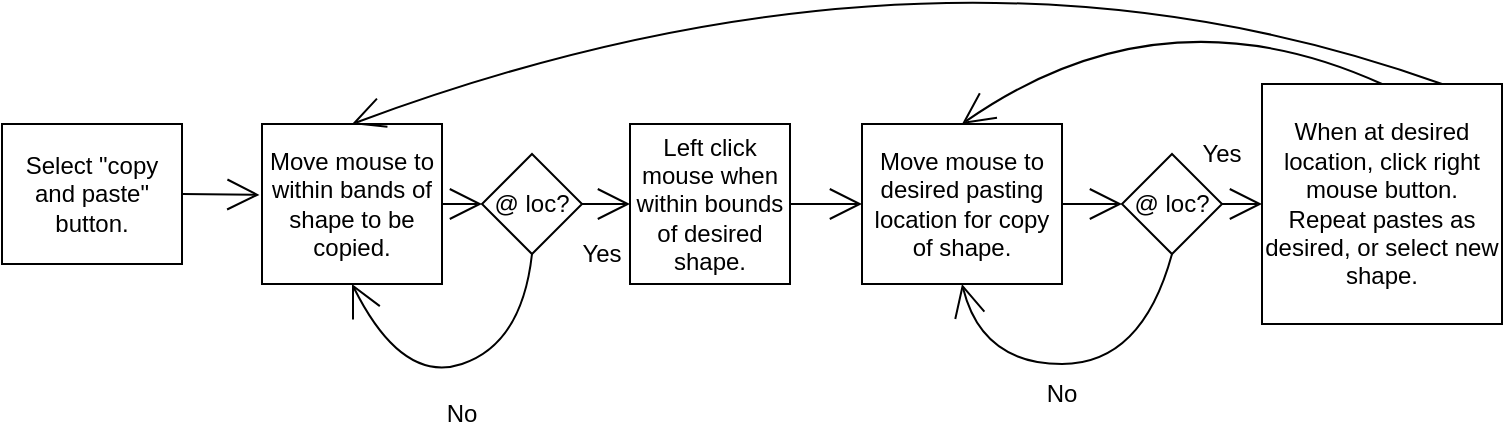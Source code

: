 <mxfile version="20.2.3" type="github">
  <diagram id="C5RBs43oDa-KdzZeNtuy" name="Page-1">
    <mxGraphModel dx="2146" dy="897" grid="1" gridSize="10" guides="1" tooltips="1" connect="1" arrows="1" fold="1" page="1" pageScale="1" pageWidth="827" pageHeight="1169" math="0" shadow="0">
      <root>
        <mxCell id="WIyWlLk6GJQsqaUBKTNV-0" />
        <mxCell id="WIyWlLk6GJQsqaUBKTNV-1" parent="WIyWlLk6GJQsqaUBKTNV-0" />
        <mxCell id="VZbGB21oEdIR4fVDhX-7-14" style="edgeStyle=none;curved=1;rounded=0;orthogonalLoop=1;jettySize=auto;html=1;exitX=1;exitY=0.5;exitDx=0;exitDy=0;entryX=-0.014;entryY=0.443;entryDx=0;entryDy=0;entryPerimeter=0;endArrow=open;startSize=14;endSize=14;sourcePerimeterSpacing=8;targetPerimeterSpacing=8;" edge="1" parent="WIyWlLk6GJQsqaUBKTNV-1" source="VZbGB21oEdIR4fVDhX-7-0" target="VZbGB21oEdIR4fVDhX-7-5">
          <mxGeometry relative="1" as="geometry" />
        </mxCell>
        <mxCell id="VZbGB21oEdIR4fVDhX-7-0" value="Select &quot;copy and paste&quot; button." style="rounded=0;whiteSpace=wrap;html=1;hachureGap=4;" vertex="1" parent="WIyWlLk6GJQsqaUBKTNV-1">
          <mxGeometry x="20" y="120" width="90" height="70" as="geometry" />
        </mxCell>
        <mxCell id="VZbGB21oEdIR4fVDhX-7-15" style="edgeStyle=none;curved=1;rounded=0;orthogonalLoop=1;jettySize=auto;html=1;exitX=1;exitY=0.5;exitDx=0;exitDy=0;entryX=0;entryY=0.5;entryDx=0;entryDy=0;endArrow=open;startSize=14;endSize=14;sourcePerimeterSpacing=8;targetPerimeterSpacing=8;" edge="1" parent="WIyWlLk6GJQsqaUBKTNV-1" source="VZbGB21oEdIR4fVDhX-7-5" target="VZbGB21oEdIR4fVDhX-7-12">
          <mxGeometry relative="1" as="geometry" />
        </mxCell>
        <mxCell id="VZbGB21oEdIR4fVDhX-7-5" value="Move mouse to within bands of shape to be copied." style="rounded=0;whiteSpace=wrap;html=1;hachureGap=4;" vertex="1" parent="WIyWlLk6GJQsqaUBKTNV-1">
          <mxGeometry x="150" y="120" width="90" height="80" as="geometry" />
        </mxCell>
        <mxCell id="VZbGB21oEdIR4fVDhX-7-17" style="edgeStyle=none;curved=1;rounded=0;orthogonalLoop=1;jettySize=auto;html=1;exitX=1;exitY=0.5;exitDx=0;exitDy=0;entryX=0;entryY=0.5;entryDx=0;entryDy=0;endArrow=open;startSize=14;endSize=14;sourcePerimeterSpacing=8;targetPerimeterSpacing=8;" edge="1" parent="WIyWlLk6GJQsqaUBKTNV-1" source="VZbGB21oEdIR4fVDhX-7-6" target="VZbGB21oEdIR4fVDhX-7-7">
          <mxGeometry relative="1" as="geometry" />
        </mxCell>
        <mxCell id="VZbGB21oEdIR4fVDhX-7-6" value="Left click mouse when within bounds of desired shape." style="rounded=0;whiteSpace=wrap;html=1;hachureGap=4;" vertex="1" parent="WIyWlLk6GJQsqaUBKTNV-1">
          <mxGeometry x="334" y="120" width="80" height="80" as="geometry" />
        </mxCell>
        <mxCell id="VZbGB21oEdIR4fVDhX-7-18" style="edgeStyle=none;curved=1;rounded=0;orthogonalLoop=1;jettySize=auto;html=1;exitX=1;exitY=0.5;exitDx=0;exitDy=0;entryX=0;entryY=0.5;entryDx=0;entryDy=0;endArrow=open;startSize=14;endSize=14;sourcePerimeterSpacing=8;targetPerimeterSpacing=8;" edge="1" parent="WIyWlLk6GJQsqaUBKTNV-1" source="VZbGB21oEdIR4fVDhX-7-7" target="VZbGB21oEdIR4fVDhX-7-13">
          <mxGeometry relative="1" as="geometry" />
        </mxCell>
        <mxCell id="VZbGB21oEdIR4fVDhX-7-7" value="Move mouse to desired pasting location for copy of shape." style="rounded=0;whiteSpace=wrap;html=1;hachureGap=4;" vertex="1" parent="WIyWlLk6GJQsqaUBKTNV-1">
          <mxGeometry x="450" y="120" width="100" height="80" as="geometry" />
        </mxCell>
        <mxCell id="VZbGB21oEdIR4fVDhX-7-23" style="edgeStyle=none;curved=1;rounded=0;orthogonalLoop=1;jettySize=auto;html=1;exitX=0.5;exitY=0;exitDx=0;exitDy=0;entryX=0.5;entryY=0;entryDx=0;entryDy=0;endArrow=open;startSize=14;endSize=14;sourcePerimeterSpacing=8;targetPerimeterSpacing=8;" edge="1" parent="WIyWlLk6GJQsqaUBKTNV-1" source="VZbGB21oEdIR4fVDhX-7-8" target="VZbGB21oEdIR4fVDhX-7-7">
          <mxGeometry relative="1" as="geometry">
            <Array as="points">
              <mxPoint x="600" y="50" />
            </Array>
          </mxGeometry>
        </mxCell>
        <mxCell id="VZbGB21oEdIR4fVDhX-7-28" style="edgeStyle=none;curved=1;rounded=0;orthogonalLoop=1;jettySize=auto;html=1;exitX=0.75;exitY=0;exitDx=0;exitDy=0;entryX=0.5;entryY=0;entryDx=0;entryDy=0;endArrow=open;startSize=14;endSize=14;sourcePerimeterSpacing=8;targetPerimeterSpacing=8;" edge="1" parent="WIyWlLk6GJQsqaUBKTNV-1" source="VZbGB21oEdIR4fVDhX-7-8" target="VZbGB21oEdIR4fVDhX-7-5">
          <mxGeometry relative="1" as="geometry">
            <Array as="points">
              <mxPoint x="490" y="10" />
            </Array>
          </mxGeometry>
        </mxCell>
        <mxCell id="VZbGB21oEdIR4fVDhX-7-8" value="When at desired location, click right mouse button. Repeat pastes as desired, or select new shape." style="rounded=0;whiteSpace=wrap;html=1;hachureGap=4;" vertex="1" parent="WIyWlLk6GJQsqaUBKTNV-1">
          <mxGeometry x="650" y="100" width="120" height="120" as="geometry" />
        </mxCell>
        <mxCell id="VZbGB21oEdIR4fVDhX-7-16" style="edgeStyle=none;curved=1;rounded=0;orthogonalLoop=1;jettySize=auto;html=1;exitX=1;exitY=0.5;exitDx=0;exitDy=0;entryX=0;entryY=0.5;entryDx=0;entryDy=0;endArrow=open;startSize=14;endSize=14;sourcePerimeterSpacing=8;targetPerimeterSpacing=8;" edge="1" parent="WIyWlLk6GJQsqaUBKTNV-1" source="VZbGB21oEdIR4fVDhX-7-12" target="VZbGB21oEdIR4fVDhX-7-6">
          <mxGeometry relative="1" as="geometry" />
        </mxCell>
        <mxCell id="VZbGB21oEdIR4fVDhX-7-22" style="edgeStyle=none;curved=1;rounded=0;orthogonalLoop=1;jettySize=auto;html=1;exitX=0.5;exitY=1;exitDx=0;exitDy=0;entryX=0.5;entryY=1;entryDx=0;entryDy=0;endArrow=open;startSize=14;endSize=14;sourcePerimeterSpacing=8;targetPerimeterSpacing=8;" edge="1" parent="WIyWlLk6GJQsqaUBKTNV-1" source="VZbGB21oEdIR4fVDhX-7-12" target="VZbGB21oEdIR4fVDhX-7-5">
          <mxGeometry relative="1" as="geometry">
            <Array as="points">
              <mxPoint x="280" y="230" />
              <mxPoint x="220" y="250" />
            </Array>
          </mxGeometry>
        </mxCell>
        <mxCell id="VZbGB21oEdIR4fVDhX-7-12" value="@ loc?" style="rhombus;whiteSpace=wrap;html=1;hachureGap=4;" vertex="1" parent="WIyWlLk6GJQsqaUBKTNV-1">
          <mxGeometry x="260" y="135" width="50" height="50" as="geometry" />
        </mxCell>
        <mxCell id="VZbGB21oEdIR4fVDhX-7-19" style="edgeStyle=none;curved=1;rounded=0;orthogonalLoop=1;jettySize=auto;html=1;exitX=1;exitY=0.5;exitDx=0;exitDy=0;entryX=0;entryY=0.5;entryDx=0;entryDy=0;endArrow=open;startSize=14;endSize=14;sourcePerimeterSpacing=8;targetPerimeterSpacing=8;" edge="1" parent="WIyWlLk6GJQsqaUBKTNV-1" source="VZbGB21oEdIR4fVDhX-7-13" target="VZbGB21oEdIR4fVDhX-7-8">
          <mxGeometry relative="1" as="geometry" />
        </mxCell>
        <mxCell id="VZbGB21oEdIR4fVDhX-7-21" style="edgeStyle=none;curved=1;rounded=0;orthogonalLoop=1;jettySize=auto;html=1;exitX=0.5;exitY=1;exitDx=0;exitDy=0;entryX=0.5;entryY=1;entryDx=0;entryDy=0;endArrow=open;startSize=14;endSize=14;sourcePerimeterSpacing=8;targetPerimeterSpacing=8;" edge="1" parent="WIyWlLk6GJQsqaUBKTNV-1" source="VZbGB21oEdIR4fVDhX-7-13" target="VZbGB21oEdIR4fVDhX-7-7">
          <mxGeometry relative="1" as="geometry">
            <Array as="points">
              <mxPoint x="590" y="240" />
              <mxPoint x="510" y="240" />
            </Array>
          </mxGeometry>
        </mxCell>
        <mxCell id="VZbGB21oEdIR4fVDhX-7-13" value="@ loc?" style="rhombus;whiteSpace=wrap;html=1;hachureGap=4;" vertex="1" parent="WIyWlLk6GJQsqaUBKTNV-1">
          <mxGeometry x="580" y="135" width="50" height="50" as="geometry" />
        </mxCell>
        <mxCell id="VZbGB21oEdIR4fVDhX-7-29" value="Yes" style="text;strokeColor=none;fillColor=none;html=1;align=center;verticalAlign=middle;whiteSpace=wrap;rounded=0;hachureGap=4;" vertex="1" parent="WIyWlLk6GJQsqaUBKTNV-1">
          <mxGeometry x="290" y="170" width="60" height="30" as="geometry" />
        </mxCell>
        <mxCell id="VZbGB21oEdIR4fVDhX-7-30" value="Yes" style="text;strokeColor=none;fillColor=none;html=1;align=center;verticalAlign=middle;whiteSpace=wrap;rounded=0;hachureGap=4;" vertex="1" parent="WIyWlLk6GJQsqaUBKTNV-1">
          <mxGeometry x="600" y="120" width="60" height="30" as="geometry" />
        </mxCell>
        <mxCell id="VZbGB21oEdIR4fVDhX-7-31" value="No" style="text;strokeColor=none;fillColor=none;html=1;align=center;verticalAlign=middle;whiteSpace=wrap;rounded=0;hachureGap=4;" vertex="1" parent="WIyWlLk6GJQsqaUBKTNV-1">
          <mxGeometry x="220" y="250" width="60" height="30" as="geometry" />
        </mxCell>
        <mxCell id="VZbGB21oEdIR4fVDhX-7-32" value="No" style="text;strokeColor=none;fillColor=none;html=1;align=center;verticalAlign=middle;whiteSpace=wrap;rounded=0;hachureGap=4;" vertex="1" parent="WIyWlLk6GJQsqaUBKTNV-1">
          <mxGeometry x="520" y="240" width="60" height="30" as="geometry" />
        </mxCell>
      </root>
    </mxGraphModel>
  </diagram>
</mxfile>
